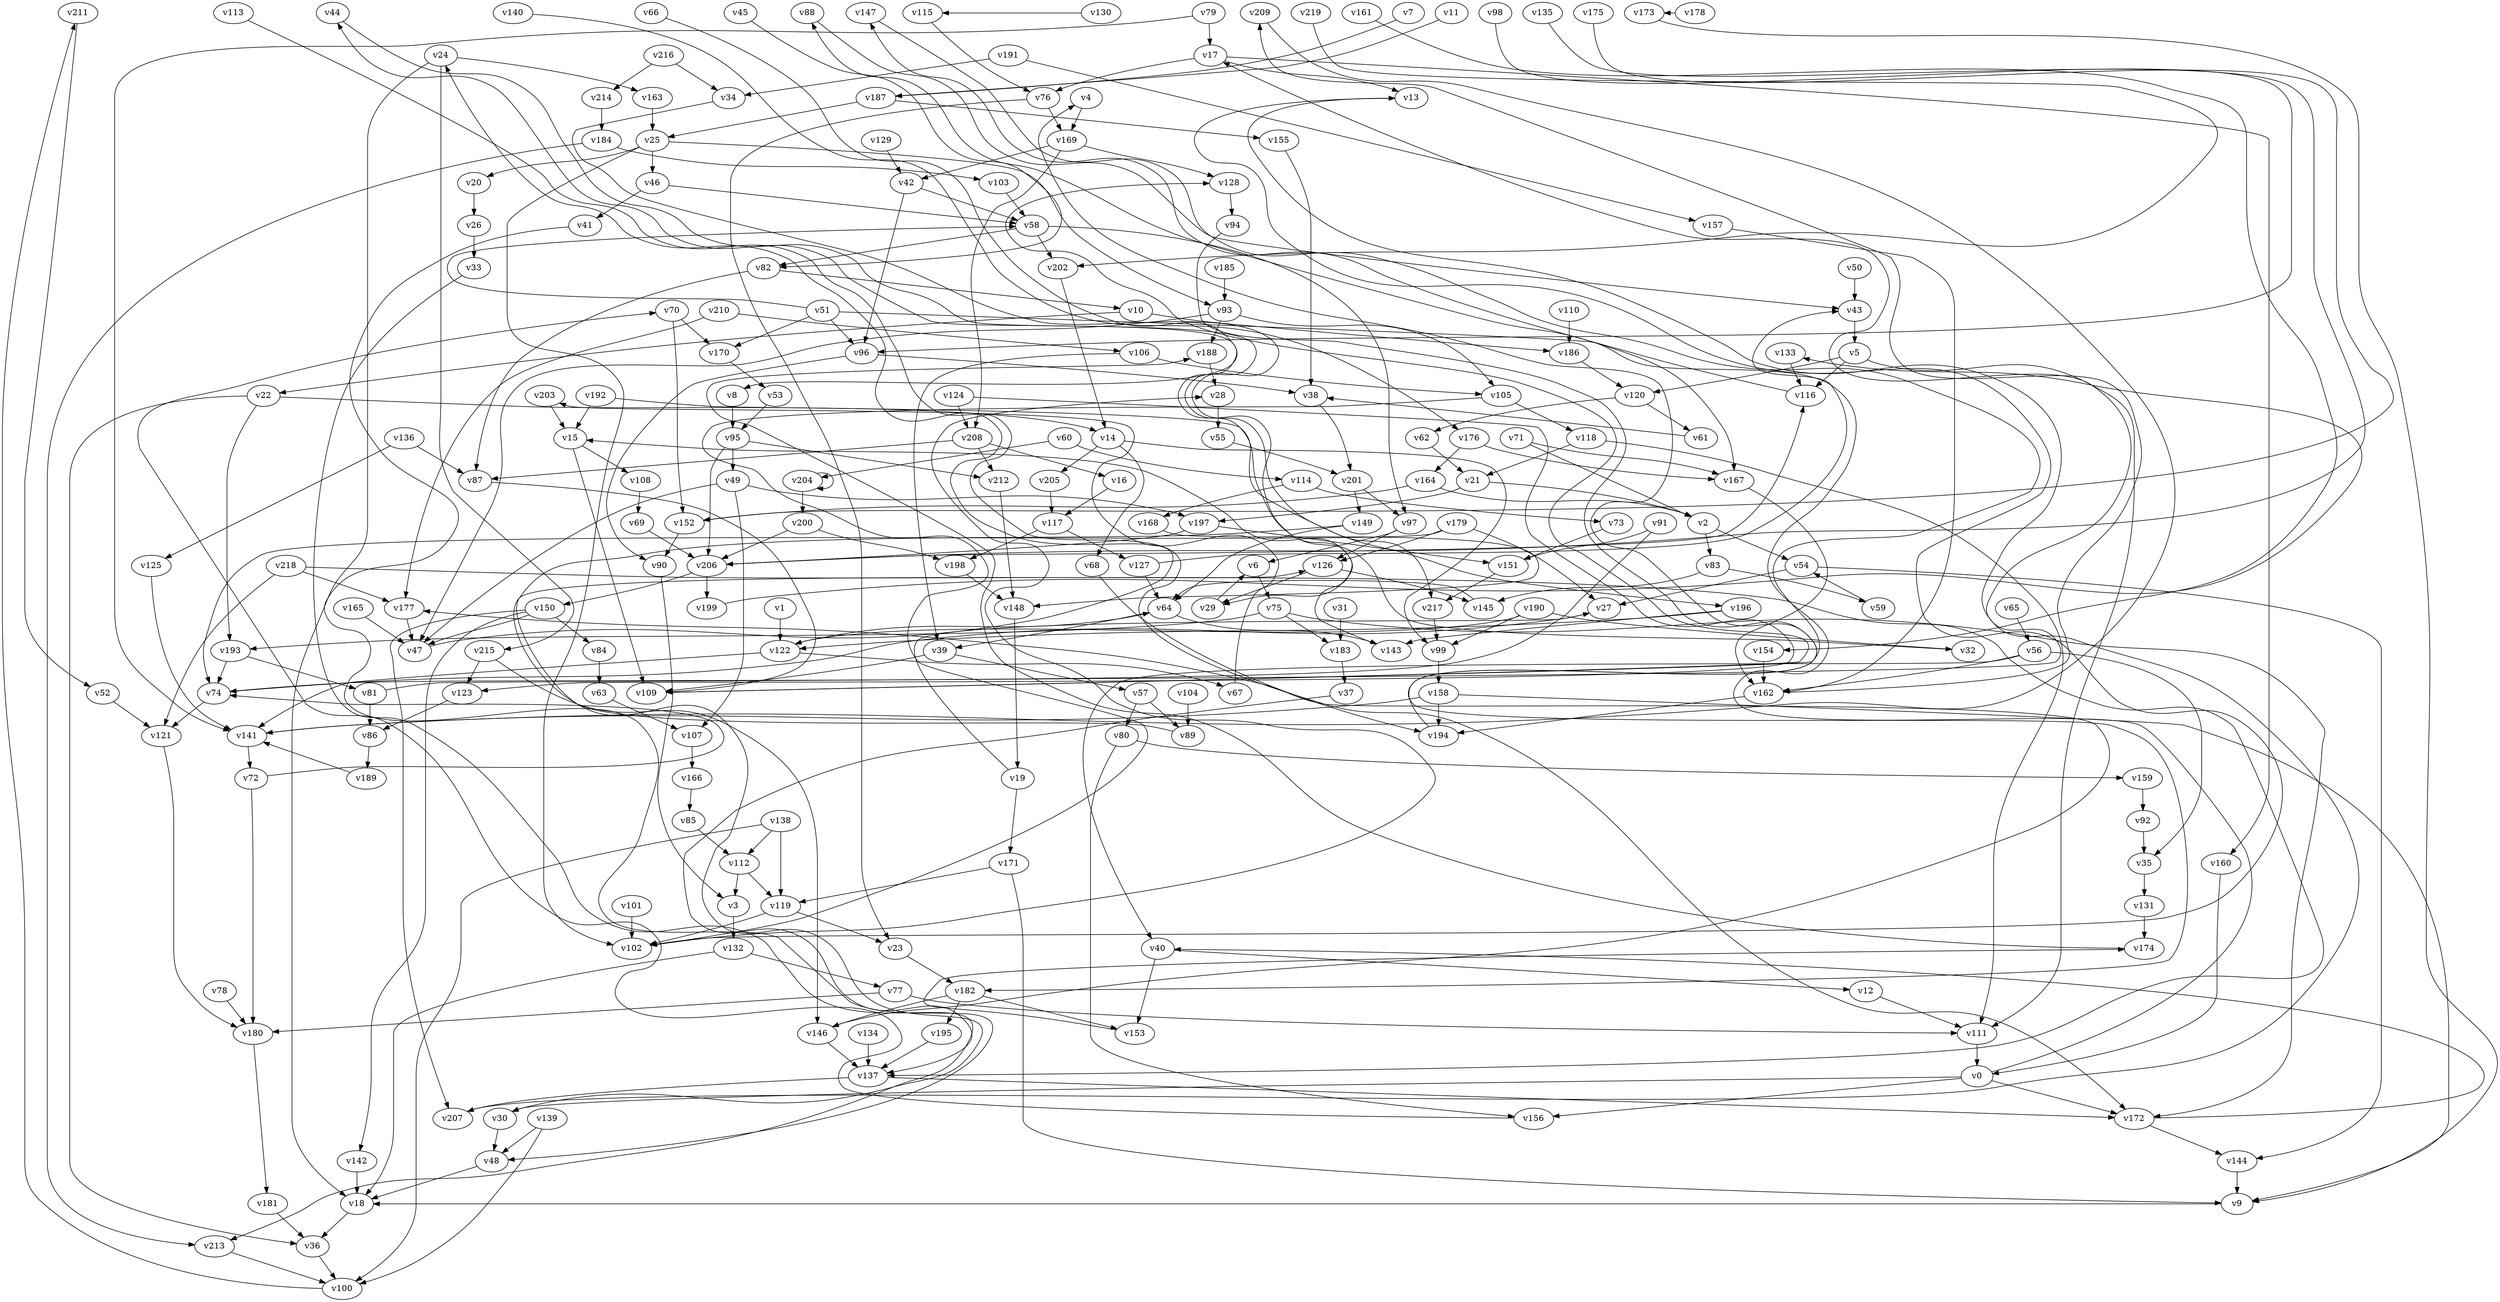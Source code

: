 // Benchmark game 323 - 220 vertices
// time_bound: 91
// targets: v132
digraph G {
    v0 [name="v0", player=0];
    v1 [name="v1", player=1];
    v2 [name="v2", player=0];
    v3 [name="v3", player=1];
    v4 [name="v4", player=0];
    v5 [name="v5", player=0];
    v6 [name="v6", player=1];
    v7 [name="v7", player=0];
    v8 [name="v8", player=1];
    v9 [name="v9", player=0];
    v10 [name="v10", player=1];
    v11 [name="v11", player=0];
    v12 [name="v12", player=1];
    v13 [name="v13", player=0];
    v14 [name="v14", player=0];
    v15 [name="v15", player=0];
    v16 [name="v16", player=1];
    v17 [name="v17", player=1];
    v18 [name="v18", player=1];
    v19 [name="v19", player=1];
    v20 [name="v20", player=1];
    v21 [name="v21", player=0];
    v22 [name="v22", player=1];
    v23 [name="v23", player=1];
    v24 [name="v24", player=0];
    v25 [name="v25", player=0];
    v26 [name="v26", player=0];
    v27 [name="v27", player=0];
    v28 [name="v28", player=1];
    v29 [name="v29", player=1];
    v30 [name="v30", player=0];
    v31 [name="v31", player=1];
    v32 [name="v32", player=0];
    v33 [name="v33", player=1];
    v34 [name="v34", player=0];
    v35 [name="v35", player=1];
    v36 [name="v36", player=0];
    v37 [name="v37", player=0];
    v38 [name="v38", player=0];
    v39 [name="v39", player=0];
    v40 [name="v40", player=0];
    v41 [name="v41", player=0];
    v42 [name="v42", player=1];
    v43 [name="v43", player=0];
    v44 [name="v44", player=0];
    v45 [name="v45", player=0];
    v46 [name="v46", player=1];
    v47 [name="v47", player=1];
    v48 [name="v48", player=0];
    v49 [name="v49", player=1];
    v50 [name="v50", player=0];
    v51 [name="v51", player=0];
    v52 [name="v52", player=1];
    v53 [name="v53", player=1];
    v54 [name="v54", player=1];
    v55 [name="v55", player=0];
    v56 [name="v56", player=1];
    v57 [name="v57", player=0];
    v58 [name="v58", player=0];
    v59 [name="v59", player=1];
    v60 [name="v60", player=0];
    v61 [name="v61", player=0];
    v62 [name="v62", player=1];
    v63 [name="v63", player=1];
    v64 [name="v64", player=1];
    v65 [name="v65", player=1];
    v66 [name="v66", player=0];
    v67 [name="v67", player=0];
    v68 [name="v68", player=0];
    v69 [name="v69", player=0];
    v70 [name="v70", player=1];
    v71 [name="v71", player=1];
    v72 [name="v72", player=0];
    v73 [name="v73", player=1];
    v74 [name="v74", player=1];
    v75 [name="v75", player=1];
    v76 [name="v76", player=1];
    v77 [name="v77", player=1];
    v78 [name="v78", player=0];
    v79 [name="v79", player=0];
    v80 [name="v80", player=1];
    v81 [name="v81", player=0];
    v82 [name="v82", player=0];
    v83 [name="v83", player=1];
    v84 [name="v84", player=1];
    v85 [name="v85", player=0];
    v86 [name="v86", player=1];
    v87 [name="v87", player=0];
    v88 [name="v88", player=0];
    v89 [name="v89", player=0];
    v90 [name="v90", player=0];
    v91 [name="v91", player=1];
    v92 [name="v92", player=0];
    v93 [name="v93", player=1];
    v94 [name="v94", player=1];
    v95 [name="v95", player=1];
    v96 [name="v96", player=1];
    v97 [name="v97", player=0];
    v98 [name="v98", player=1];
    v99 [name="v99", player=0];
    v100 [name="v100", player=1];
    v101 [name="v101", player=1];
    v102 [name="v102", player=1];
    v103 [name="v103", player=0];
    v104 [name="v104", player=1];
    v105 [name="v105", player=0];
    v106 [name="v106", player=1];
    v107 [name="v107", player=0];
    v108 [name="v108", player=0];
    v109 [name="v109", player=1];
    v110 [name="v110", player=0];
    v111 [name="v111", player=0];
    v112 [name="v112", player=0];
    v113 [name="v113", player=0];
    v114 [name="v114", player=1];
    v115 [name="v115", player=0];
    v116 [name="v116", player=0];
    v117 [name="v117", player=0];
    v118 [name="v118", player=0];
    v119 [name="v119", player=1];
    v120 [name="v120", player=1];
    v121 [name="v121", player=1];
    v122 [name="v122", player=1];
    v123 [name="v123", player=1];
    v124 [name="v124", player=0];
    v125 [name="v125", player=0];
    v126 [name="v126", player=0];
    v127 [name="v127", player=1];
    v128 [name="v128", player=1];
    v129 [name="v129", player=0];
    v130 [name="v130", player=1];
    v131 [name="v131", player=1];
    v132 [name="v132", player=1, target=1];
    v133 [name="v133", player=1];
    v134 [name="v134", player=0];
    v135 [name="v135", player=1];
    v136 [name="v136", player=1];
    v137 [name="v137", player=0];
    v138 [name="v138", player=1];
    v139 [name="v139", player=1];
    v140 [name="v140", player=1];
    v141 [name="v141", player=0];
    v142 [name="v142", player=1];
    v143 [name="v143", player=0];
    v144 [name="v144", player=1];
    v145 [name="v145", player=0];
    v146 [name="v146", player=1];
    v147 [name="v147", player=0];
    v148 [name="v148", player=1];
    v149 [name="v149", player=0];
    v150 [name="v150", player=1];
    v151 [name="v151", player=0];
    v152 [name="v152", player=0];
    v153 [name="v153", player=0];
    v154 [name="v154", player=0];
    v155 [name="v155", player=1];
    v156 [name="v156", player=1];
    v157 [name="v157", player=0];
    v158 [name="v158", player=0];
    v159 [name="v159", player=0];
    v160 [name="v160", player=1];
    v161 [name="v161", player=0];
    v162 [name="v162", player=0];
    v163 [name="v163", player=1];
    v164 [name="v164", player=0];
    v165 [name="v165", player=0];
    v166 [name="v166", player=1];
    v167 [name="v167", player=1];
    v168 [name="v168", player=1];
    v169 [name="v169", player=0];
    v170 [name="v170", player=1];
    v171 [name="v171", player=1];
    v172 [name="v172", player=0];
    v173 [name="v173", player=1];
    v174 [name="v174", player=0];
    v175 [name="v175", player=1];
    v176 [name="v176", player=0];
    v177 [name="v177", player=1];
    v178 [name="v178", player=0];
    v179 [name="v179", player=0];
    v180 [name="v180", player=0];
    v181 [name="v181", player=0];
    v182 [name="v182", player=0];
    v183 [name="v183", player=0];
    v184 [name="v184", player=1];
    v185 [name="v185", player=0];
    v186 [name="v186", player=0];
    v187 [name="v187", player=0];
    v188 [name="v188", player=0];
    v189 [name="v189", player=0];
    v190 [name="v190", player=1];
    v191 [name="v191", player=0];
    v192 [name="v192", player=1];
    v193 [name="v193", player=1];
    v194 [name="v194", player=1];
    v195 [name="v195", player=1];
    v196 [name="v196", player=0];
    v197 [name="v197", player=0];
    v198 [name="v198", player=1];
    v199 [name="v199", player=0];
    v200 [name="v200", player=0];
    v201 [name="v201", player=1];
    v202 [name="v202", player=1];
    v203 [name="v203", player=0];
    v204 [name="v204", player=0];
    v205 [name="v205", player=0];
    v206 [name="v206", player=1];
    v207 [name="v207", player=1];
    v208 [name="v208", player=0];
    v209 [name="v209", player=0];
    v210 [name="v210", player=0];
    v211 [name="v211", player=0];
    v212 [name="v212", player=1];
    v213 [name="v213", player=0];
    v214 [name="v214", player=1];
    v215 [name="v215", player=1];
    v216 [name="v216", player=0];
    v217 [name="v217", player=0];
    v218 [name="v218", player=1];
    v219 [name="v219", player=0];

    v0 -> v88 [constraint="t >= 2"];
    v1 -> v122;
    v2 -> v83;
    v3 -> v132;
    v4 -> v169;
    v5 -> v111;
    v6 -> v75;
    v7 -> v187 [constraint="t < 12"];
    v8 -> v95;
    v9 -> v18 [constraint="t < 7"];
    v10 -> v22;
    v11 -> v187 [constraint="t < 11"];
    v12 -> v111;
    v13 -> v102 [constraint="t < 14"];
    v14 -> v68;
    v15 -> v109;
    v16 -> v117;
    v17 -> v76;
    v18 -> v36;
    v19 -> v27 [constraint="t >= 4"];
    v20 -> v26;
    v21 -> v2;
    v22 -> v193;
    v23 -> v182;
    v24 -> v215;
    v25 -> v20;
    v26 -> v33;
    v27 -> v74 [constraint="t < 12"];
    v28 -> v55;
    v29 -> v6 [constraint="t >= 3"];
    v30 -> v48;
    v31 -> v183;
    v32 -> v44 [constraint="t mod 4 == 3"];
    v33 -> v213 [constraint="t mod 3 == 1"];
    v34 -> v217 [constraint="t >= 3"];
    v35 -> v131;
    v36 -> v100;
    v37 -> v137 [constraint="t >= 5"];
    v38 -> v201;
    v39 -> v57;
    v40 -> v12;
    v41 -> v48 [constraint="t mod 5 == 0"];
    v42 -> v58;
    v43 -> v5;
    v44 -> v29 [constraint="t < 15"];
    v45 -> v82 [constraint="t >= 1"];
    v46 -> v58;
    v47 -> v24 [constraint="t < 14"];
    v48 -> v18;
    v49 -> v107;
    v50 -> v43;
    v51 -> v58 [constraint="t >= 4"];
    v52 -> v121;
    v53 -> v95;
    v54 -> v144;
    v55 -> v201;
    v56 -> v40;
    v57 -> v89;
    v58 -> v97;
    v59 -> v54 [constraint="t >= 3"];
    v60 -> v114;
    v61 -> v38 [constraint="t < 14"];
    v62 -> v21;
    v63 -> v107;
    v64 -> v39;
    v65 -> v56;
    v66 -> v8 [constraint="t < 12"];
    v67 -> v203 [constraint="t >= 1"];
    v68 -> v194;
    v69 -> v206;
    v70 -> v170;
    v71 -> v2;
    v72 -> v74 [constraint="t mod 2 == 1"];
    v73 -> v151;
    v74 -> v121;
    v75 -> v183;
    v76 -> v169;
    v77 -> v180;
    v78 -> v180;
    v79 -> v17;
    v80 -> v156;
    v81 -> v17 [constraint="t < 9"];
    v82 -> v87;
    v83 -> v59;
    v84 -> v63;
    v85 -> v112;
    v86 -> v189;
    v87 -> v109 [constraint="t >= 3"];
    v88 -> v43 [constraint="t >= 3"];
    v89 -> v126 [constraint="t < 11"];
    v90 -> v3;
    v91 -> v74 [constraint="t >= 5"];
    v92 -> v35;
    v93 -> v105;
    v94 -> v182 [constraint="t >= 1"];
    v95 -> v212;
    v96 -> v38;
    v97 -> v6;
    v98 -> v96 [constraint="t < 5"];
    v99 -> v158;
    v100 -> v211 [constraint="t mod 5 == 4"];
    v101 -> v102;
    v102 -> v28 [constraint="t >= 2"];
    v103 -> v58;
    v104 -> v89;
    v105 -> v102 [constraint="t mod 4 == 0"];
    v106 -> v105;
    v107 -> v166;
    v108 -> v69;
    v109 -> v128 [constraint="t >= 2"];
    v110 -> v186;
    v111 -> v0;
    v112 -> v3;
    v113 -> v172 [constraint="t >= 3"];
    v114 -> v168;
    v115 -> v76 [constraint="t < 11"];
    v116 -> v147 [constraint="t < 10"];
    v117 -> v198;
    v118 -> v21;
    v119 -> v102;
    v120 -> v62;
    v121 -> v180;
    v122 -> v64 [constraint="t mod 4 == 2"];
    v123 -> v86;
    v124 -> v123 [constraint="t < 7"];
    v125 -> v141;
    v126 -> v145;
    v127 -> v43 [constraint="t < 9"];
    v128 -> v94;
    v129 -> v42;
    v130 -> v115 [constraint="t < 7"];
    v131 -> v174;
    v132 -> v18;
    v133 -> v116;
    v134 -> v137;
    v135 -> v206 [constraint="t mod 3 == 0"];
    v136 -> v125;
    v137 -> v207;
    v138 -> v112;
    v139 -> v48;
    v140 -> v176 [constraint="t mod 3 == 0"];
    v141 -> v72;
    v142 -> v18;
    v143 -> v15 [constraint="t < 15"];
    v144 -> v9;
    v145 -> v64 [constraint="t >= 4"];
    v146 -> v177 [constraint="t mod 2 == 0"];
    v147 -> v109 [constraint="t mod 4 == 1"];
    v148 -> v19;
    v149 -> v30 [constraint="t < 11"];
    v150 -> v84;
    v151 -> v217;
    v152 -> v90;
    v153 -> v174 [constraint="t < 11"];
    v154 -> v162;
    v155 -> v38;
    v156 -> v70 [constraint="t < 13"];
    v157 -> v162;
    v158 -> v9;
    v159 -> v92;
    v160 -> v0;
    v161 -> v154 [constraint="t < 15"];
    v162 -> v209 [constraint="t >= 4"];
    v163 -> v25;
    v164 -> v152;
    v165 -> v47;
    v166 -> v85;
    v167 -> v162;
    v168 -> v148 [constraint="t mod 5 == 0"];
    v169 -> v128;
    v170 -> v53;
    v171 -> v119;
    v172 -> v40 [constraint="t >= 2"];
    v173 -> v9 [constraint="t < 10"];
    v174 -> v188 [constraint="t mod 2 == 0"];
    v175 -> v152 [constraint="t mod 5 == 0"];
    v176 -> v167;
    v177 -> v47;
    v178 -> v173 [constraint="t < 7"];
    v179 -> v27;
    v180 -> v181;
    v181 -> v36;
    v182 -> v146;
    v183 -> v37;
    v184 -> v213;
    v185 -> v93;
    v186 -> v120;
    v187 -> v25;
    v188 -> v28;
    v189 -> v141 [constraint="t mod 2 == 1"];
    v190 -> v32;
    v191 -> v157;
    v192 -> v196 [constraint="t mod 5 == 2"];
    v193 -> v74;
    v194 -> v4 [constraint="t mod 3 == 1"];
    v195 -> v137;
    v196 -> v122 [constraint="t mod 3 == 2"];
    v197 -> v206;
    v198 -> v148;
    v199 -> v133 [constraint="t < 8"];
    v200 -> v206;
    v201 -> v149;
    v202 -> v14;
    v203 -> v15;
    v204 -> v200;
    v205 -> v117;
    v206 -> v116 [constraint="t >= 4"];
    v207 -> v13 [constraint="t < 7"];
    v208 -> v87;
    v209 -> v141 [constraint="t mod 4 == 3"];
    v210 -> v177;
    v211 -> v52 [constraint="t mod 3 == 1"];
    v212 -> v148;
    v213 -> v100;
    v214 -> v184;
    v215 -> v123;
    v216 -> v214;
    v217 -> v99;
    v218 -> v137 [constraint="t < 12"];
    v219 -> v202 [constraint="t < 13"];
    v40 -> v153;
    v112 -> v119;
    v14 -> v205;
    v19 -> v171;
    v137 -> v172;
    v81 -> v86;
    v169 -> v42;
    v24 -> v163;
    v80 -> v159;
    v218 -> v121;
    v204 -> v204;
    v25 -> v46;
    v150 -> v142;
    v93 -> v188;
    v76 -> v23;
    v193 -> v81;
    v136 -> v87;
    v187 -> v155;
    v164 -> v2;
    v172 -> v144;
    v169 -> v208;
    v79 -> v141;
    v158 -> v194;
    v75 -> v193;
    v15 -> v108;
    v171 -> v9;
    v191 -> v34;
    v0 -> v30;
    v97 -> v126;
    v176 -> v164;
    v64 -> v143;
    v49 -> v47;
    v54 -> v27;
    v5 -> v120;
    v83 -> v145;
    v208 -> v212;
    v17 -> v13;
    v51 -> v167;
    v77 -> v111;
    v106 -> v39;
    v196 -> v143;
    v14 -> v99;
    v208 -> v16;
    v114 -> v73;
    v184 -> v103;
    v122 -> v67;
    v42 -> v96;
    v190 -> v122;
    v93 -> v47;
    v119 -> v23;
    v179 -> v126;
    v138 -> v119;
    v0 -> v172;
    v0 -> v156;
    v105 -> v118;
    v150 -> v47;
    v72 -> v180;
    v162 -> v194;
    v96 -> v90;
    v57 -> v80;
    v5 -> v116;
    v75 -> v172;
    v117 -> v127;
    v126 -> v29;
    v122 -> v141;
    v24 -> v18;
    v192 -> v15;
    v206 -> v199;
    v190 -> v99;
    v82 -> v10;
    v127 -> v64;
    v215 -> v146;
    v95 -> v49;
    v60 -> v204;
    v46 -> v41;
    v56 -> v162;
    v118 -> v111;
    v158 -> v141;
    v218 -> v177;
    v197 -> v151;
    v210 -> v106;
    v182 -> v195;
    v206 -> v150;
    v201 -> v97;
    v138 -> v100;
    v91 -> v151;
    v124 -> v208;
    v39 -> v109;
    v25 -> v93;
    v58 -> v82;
    v216 -> v34;
    v70 -> v152;
    v22 -> v14;
    v150 -> v207;
    v182 -> v153;
    v200 -> v198;
    v71 -> v167;
    v132 -> v77;
    v95 -> v206;
    v2 -> v54;
    v25 -> v102;
    v49 -> v197;
    v120 -> v61;
    v149 -> v64;
    v58 -> v202;
    v10 -> v186;
    v146 -> v137;
    v51 -> v96;
    v56 -> v35;
    v17 -> v160;
    v51 -> v170;
    v179 -> v74;
    v22 -> v36;
    v139 -> v100;
    v21 -> v197;
}
